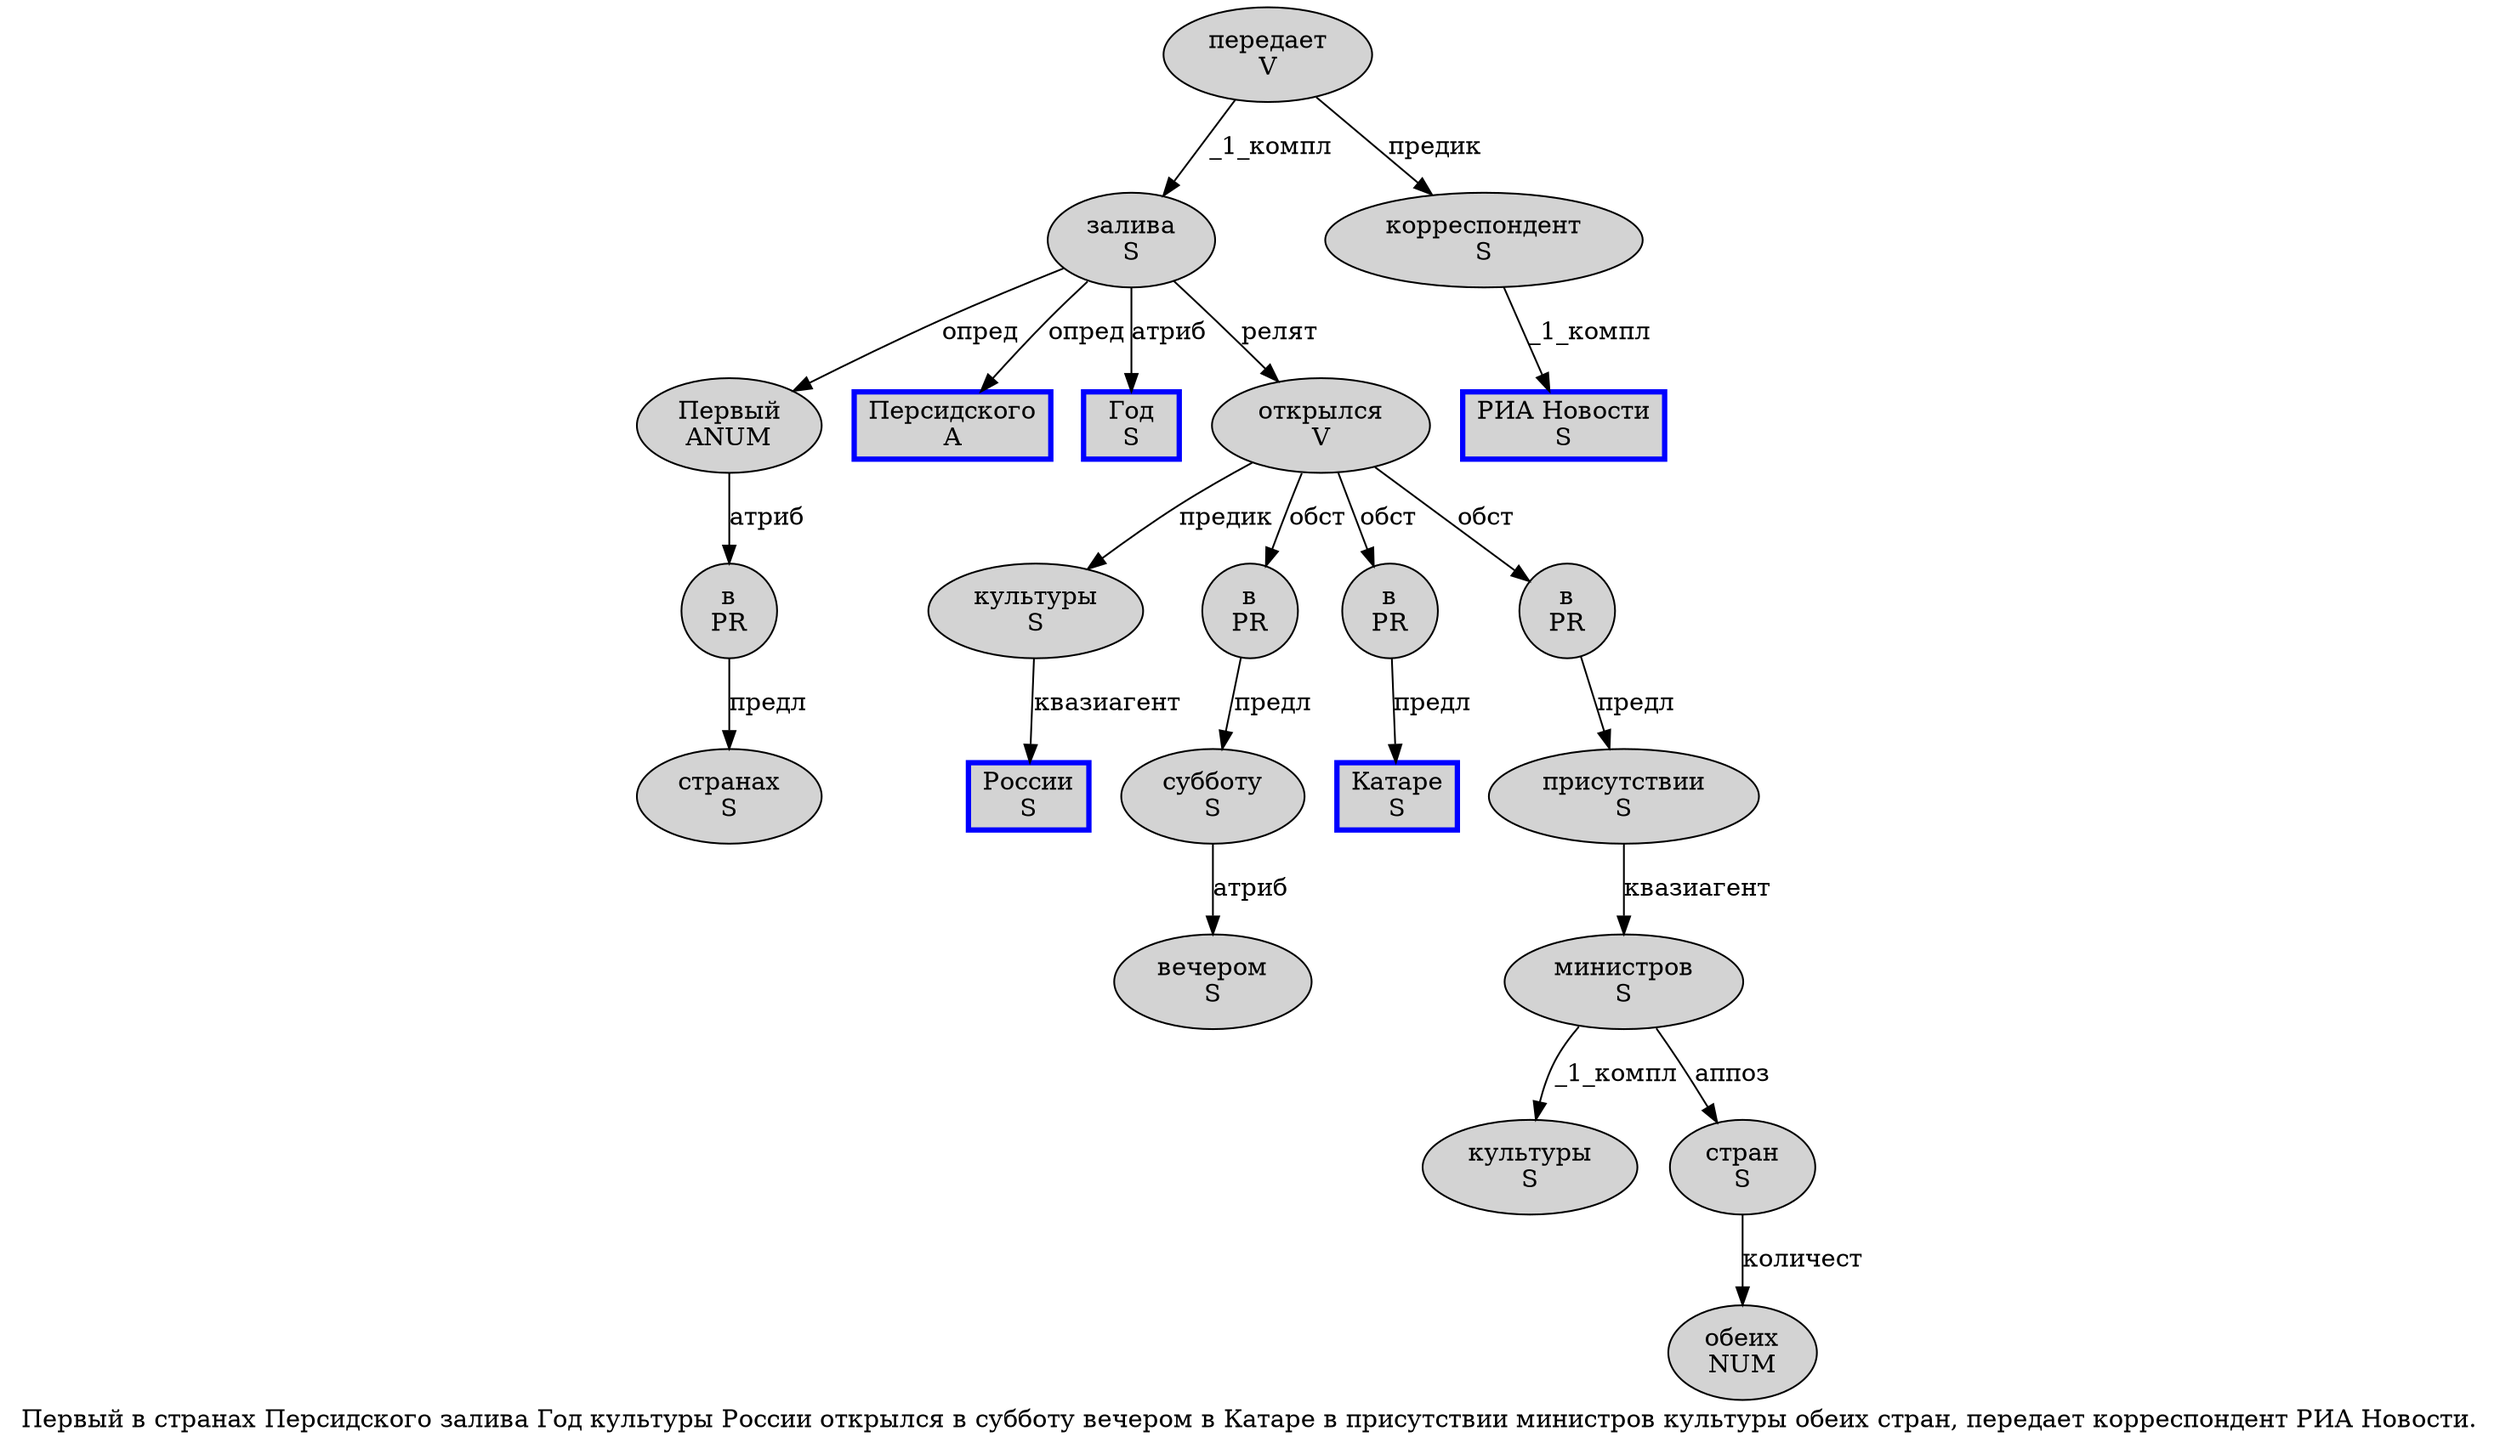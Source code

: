 digraph SENTENCE_287 {
	graph [label="Первый в странах Персидского залива Год культуры России открылся в субботу вечером в Катаре в присутствии министров культуры обеих стран, передает корреспондент РИА Новости."]
	node [style=filled]
		0 [label="Первый
ANUM" color="" fillcolor=lightgray penwidth=1 shape=ellipse]
		1 [label="в
PR" color="" fillcolor=lightgray penwidth=1 shape=ellipse]
		2 [label="странах
S" color="" fillcolor=lightgray penwidth=1 shape=ellipse]
		3 [label="Персидского
A" color=blue fillcolor=lightgray penwidth=3 shape=box]
		4 [label="залива
S" color="" fillcolor=lightgray penwidth=1 shape=ellipse]
		5 [label="Год
S" color=blue fillcolor=lightgray penwidth=3 shape=box]
		6 [label="культуры
S" color="" fillcolor=lightgray penwidth=1 shape=ellipse]
		7 [label="России
S" color=blue fillcolor=lightgray penwidth=3 shape=box]
		8 [label="открылся
V" color="" fillcolor=lightgray penwidth=1 shape=ellipse]
		9 [label="в
PR" color="" fillcolor=lightgray penwidth=1 shape=ellipse]
		10 [label="субботу
S" color="" fillcolor=lightgray penwidth=1 shape=ellipse]
		11 [label="вечером
S" color="" fillcolor=lightgray penwidth=1 shape=ellipse]
		12 [label="в
PR" color="" fillcolor=lightgray penwidth=1 shape=ellipse]
		13 [label="Катаре
S" color=blue fillcolor=lightgray penwidth=3 shape=box]
		14 [label="в
PR" color="" fillcolor=lightgray penwidth=1 shape=ellipse]
		15 [label="присутствии
S" color="" fillcolor=lightgray penwidth=1 shape=ellipse]
		16 [label="министров
S" color="" fillcolor=lightgray penwidth=1 shape=ellipse]
		17 [label="культуры
S" color="" fillcolor=lightgray penwidth=1 shape=ellipse]
		18 [label="обеих
NUM" color="" fillcolor=lightgray penwidth=1 shape=ellipse]
		19 [label="стран
S" color="" fillcolor=lightgray penwidth=1 shape=ellipse]
		21 [label="передает
V" color="" fillcolor=lightgray penwidth=1 shape=ellipse]
		22 [label="корреспондент
S" color="" fillcolor=lightgray penwidth=1 shape=ellipse]
		23 [label="РИА Новости
S" color=blue fillcolor=lightgray penwidth=3 shape=box]
			6 -> 7 [label="квазиагент"]
			0 -> 1 [label="атриб"]
			4 -> 0 [label="опред"]
			4 -> 3 [label="опред"]
			4 -> 5 [label="атриб"]
			4 -> 8 [label="релят"]
			8 -> 6 [label="предик"]
			8 -> 9 [label="обст"]
			8 -> 12 [label="обст"]
			8 -> 14 [label="обст"]
			19 -> 18 [label="количест"]
			1 -> 2 [label="предл"]
			9 -> 10 [label="предл"]
			15 -> 16 [label="квазиагент"]
			12 -> 13 [label="предл"]
			14 -> 15 [label="предл"]
			16 -> 17 [label="_1_компл"]
			16 -> 19 [label="аппоз"]
			10 -> 11 [label="атриб"]
			22 -> 23 [label="_1_компл"]
			21 -> 4 [label="_1_компл"]
			21 -> 22 [label="предик"]
}